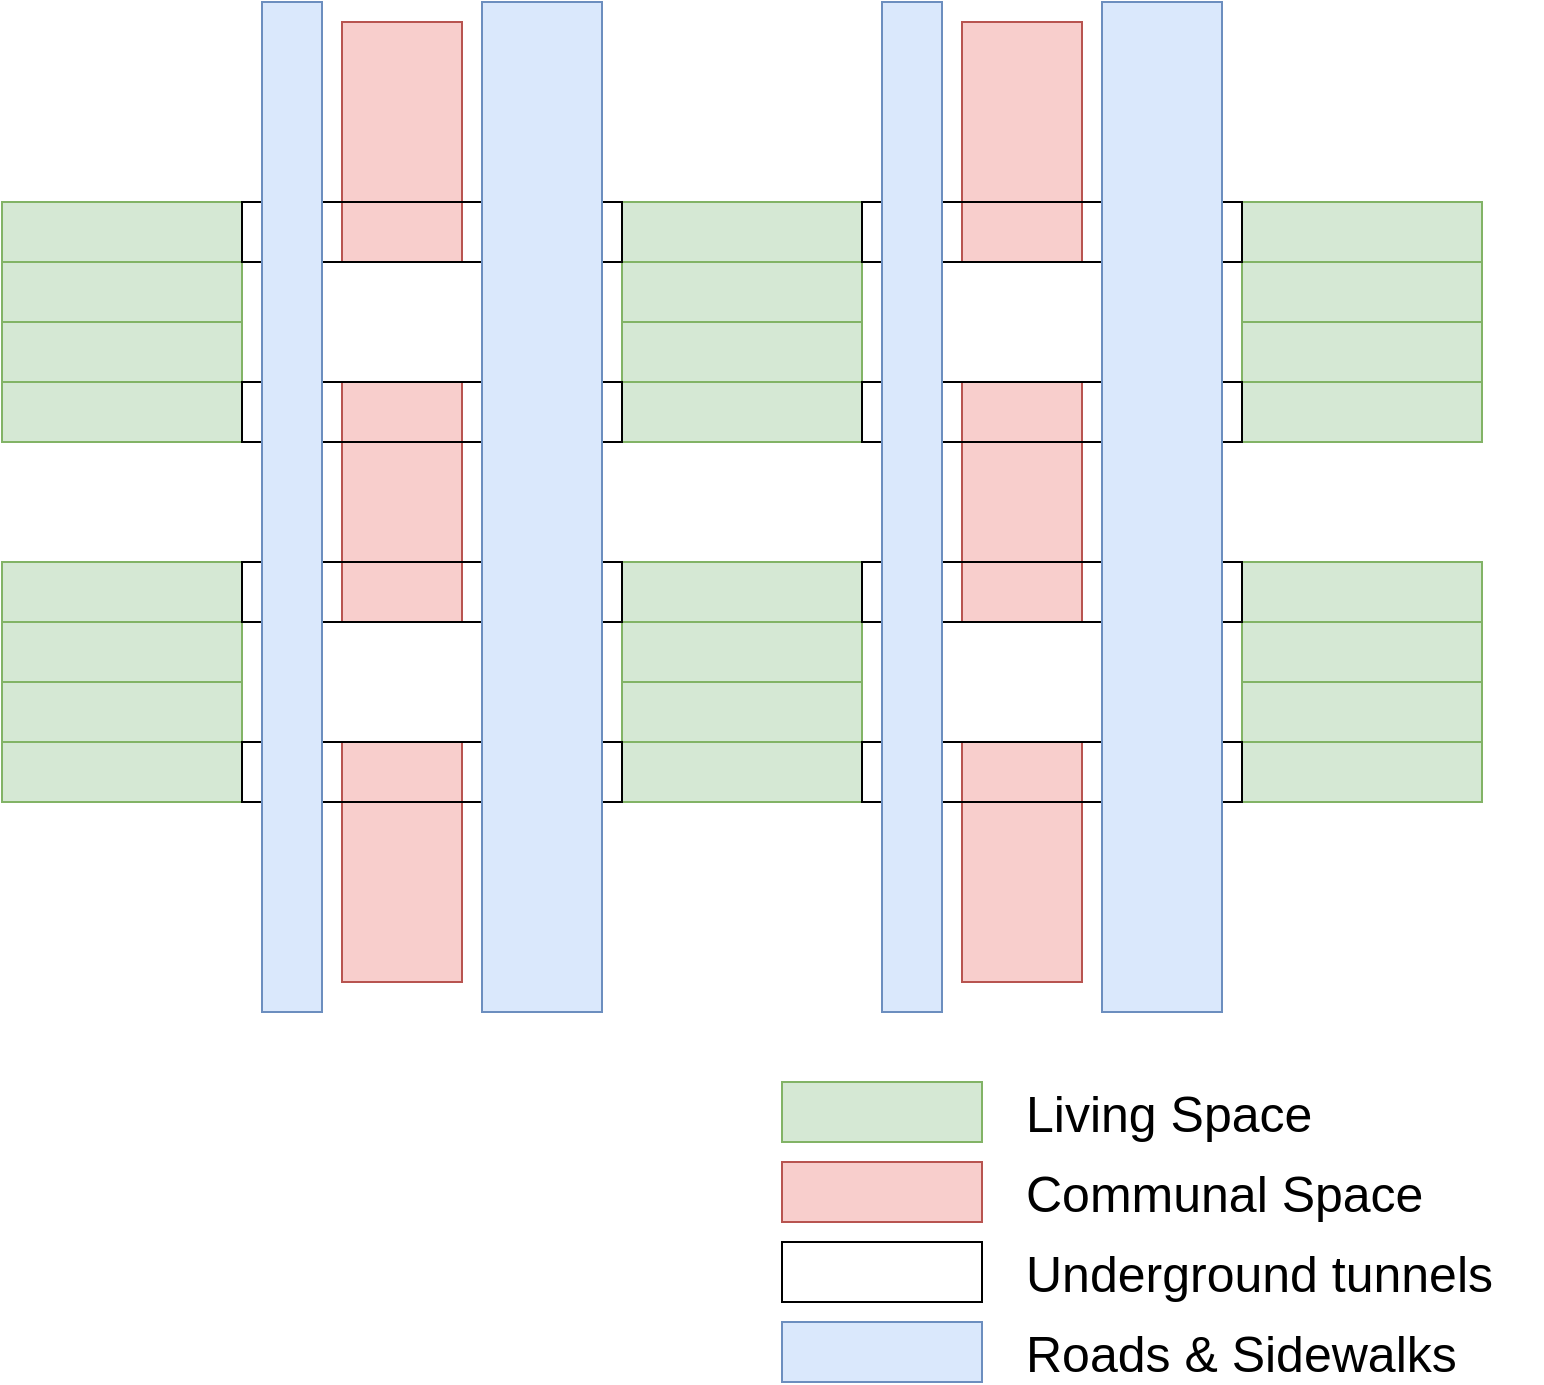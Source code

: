 <mxfile version="25.0.1">
  <diagram name="페이지-1" id="oWXfYZiWqbvz8iyNRieL">
    <mxGraphModel dx="1389" dy="753" grid="1" gridSize="10" guides="1" tooltips="1" connect="1" arrows="1" fold="1" page="1" pageScale="1" pageWidth="827" pageHeight="1169" math="0" shadow="0">
      <root>
        <mxCell id="0" />
        <mxCell id="1" parent="0" />
        <mxCell id="1esONAD8mAj9mF2Wzsjl-4" value="" style="rounded=0;whiteSpace=wrap;html=1;fillColor=#f8cecc;strokeColor=#b85450;" vertex="1" parent="1">
          <mxGeometry x="210" y="170" width="60" height="120" as="geometry" />
        </mxCell>
        <mxCell id="1esONAD8mAj9mF2Wzsjl-5" value="" style="rounded=0;whiteSpace=wrap;html=1;fillColor=#d5e8d4;strokeColor=#82b366;" vertex="1" parent="1">
          <mxGeometry x="350" y="260" width="120" height="30" as="geometry" />
        </mxCell>
        <mxCell id="1esONAD8mAj9mF2Wzsjl-6" value="" style="rounded=0;whiteSpace=wrap;html=1;fillColor=#d5e8d4;strokeColor=#82b366;" vertex="1" parent="1">
          <mxGeometry x="350" y="290" width="120" height="30" as="geometry" />
        </mxCell>
        <mxCell id="1esONAD8mAj9mF2Wzsjl-7" value="" style="rounded=0;whiteSpace=wrap;html=1;fillColor=#d5e8d4;strokeColor=#82b366;" vertex="1" parent="1">
          <mxGeometry x="350" y="320" width="120" height="30" as="geometry" />
        </mxCell>
        <mxCell id="1esONAD8mAj9mF2Wzsjl-8" value="" style="rounded=0;whiteSpace=wrap;html=1;fillColor=#d5e8d4;strokeColor=#82b366;" vertex="1" parent="1">
          <mxGeometry x="350" y="350" width="120" height="30" as="geometry" />
        </mxCell>
        <mxCell id="1esONAD8mAj9mF2Wzsjl-9" value="" style="rounded=0;whiteSpace=wrap;html=1;fillColor=#f8cecc;strokeColor=#b85450;" vertex="1" parent="1">
          <mxGeometry x="210" y="350" width="60" height="120" as="geometry" />
        </mxCell>
        <mxCell id="1esONAD8mAj9mF2Wzsjl-10" value="" style="rounded=0;whiteSpace=wrap;html=1;fillColor=#d5e8d4;strokeColor=#82b366;" vertex="1" parent="1">
          <mxGeometry x="40" y="260" width="120" height="30" as="geometry" />
        </mxCell>
        <mxCell id="1esONAD8mAj9mF2Wzsjl-11" value="" style="rounded=0;whiteSpace=wrap;html=1;fillColor=#d5e8d4;strokeColor=#82b366;" vertex="1" parent="1">
          <mxGeometry x="40" y="290" width="120" height="30" as="geometry" />
        </mxCell>
        <mxCell id="1esONAD8mAj9mF2Wzsjl-12" value="" style="rounded=0;whiteSpace=wrap;html=1;fillColor=#d5e8d4;strokeColor=#82b366;" vertex="1" parent="1">
          <mxGeometry x="40" y="320" width="120" height="30" as="geometry" />
        </mxCell>
        <mxCell id="1esONAD8mAj9mF2Wzsjl-13" value="" style="rounded=0;whiteSpace=wrap;html=1;fillColor=#d5e8d4;strokeColor=#82b366;" vertex="1" parent="1">
          <mxGeometry x="40" y="350" width="120" height="30" as="geometry" />
        </mxCell>
        <mxCell id="1esONAD8mAj9mF2Wzsjl-20" value="" style="rounded=0;whiteSpace=wrap;html=1;fillColor=none;" vertex="1" parent="1">
          <mxGeometry x="160" y="260" width="190" height="30" as="geometry" />
        </mxCell>
        <mxCell id="1esONAD8mAj9mF2Wzsjl-21" value="" style="rounded=0;whiteSpace=wrap;html=1;fillColor=none;" vertex="1" parent="1">
          <mxGeometry x="160" y="350" width="190" height="30" as="geometry" />
        </mxCell>
        <mxCell id="1esONAD8mAj9mF2Wzsjl-22" value="" style="rounded=0;whiteSpace=wrap;html=1;fillColor=#d5e8d4;strokeColor=#82b366;" vertex="1" parent="1">
          <mxGeometry x="350" y="440" width="120" height="30" as="geometry" />
        </mxCell>
        <mxCell id="1esONAD8mAj9mF2Wzsjl-23" value="" style="rounded=0;whiteSpace=wrap;html=1;fillColor=#d5e8d4;strokeColor=#82b366;" vertex="1" parent="1">
          <mxGeometry x="350" y="470" width="120" height="30" as="geometry" />
        </mxCell>
        <mxCell id="1esONAD8mAj9mF2Wzsjl-24" value="" style="rounded=0;whiteSpace=wrap;html=1;fillColor=#d5e8d4;strokeColor=#82b366;" vertex="1" parent="1">
          <mxGeometry x="350" y="500" width="120" height="30" as="geometry" />
        </mxCell>
        <mxCell id="1esONAD8mAj9mF2Wzsjl-25" value="" style="rounded=0;whiteSpace=wrap;html=1;fillColor=#d5e8d4;strokeColor=#82b366;" vertex="1" parent="1">
          <mxGeometry x="350" y="530" width="120" height="30" as="geometry" />
        </mxCell>
        <mxCell id="1esONAD8mAj9mF2Wzsjl-26" value="" style="rounded=0;whiteSpace=wrap;html=1;fillColor=#f8cecc;strokeColor=#b85450;" vertex="1" parent="1">
          <mxGeometry x="210" y="530" width="60" height="120" as="geometry" />
        </mxCell>
        <mxCell id="1esONAD8mAj9mF2Wzsjl-27" value="" style="rounded=0;whiteSpace=wrap;html=1;fillColor=#d5e8d4;strokeColor=#82b366;" vertex="1" parent="1">
          <mxGeometry x="40" y="440" width="120" height="30" as="geometry" />
        </mxCell>
        <mxCell id="1esONAD8mAj9mF2Wzsjl-28" value="" style="rounded=0;whiteSpace=wrap;html=1;fillColor=#d5e8d4;strokeColor=#82b366;" vertex="1" parent="1">
          <mxGeometry x="40" y="470" width="120" height="30" as="geometry" />
        </mxCell>
        <mxCell id="1esONAD8mAj9mF2Wzsjl-29" value="" style="rounded=0;whiteSpace=wrap;html=1;fillColor=#d5e8d4;strokeColor=#82b366;" vertex="1" parent="1">
          <mxGeometry x="40" y="500" width="120" height="30" as="geometry" />
        </mxCell>
        <mxCell id="1esONAD8mAj9mF2Wzsjl-30" value="" style="rounded=0;whiteSpace=wrap;html=1;fillColor=#d5e8d4;strokeColor=#82b366;" vertex="1" parent="1">
          <mxGeometry x="40" y="530" width="120" height="30" as="geometry" />
        </mxCell>
        <mxCell id="1esONAD8mAj9mF2Wzsjl-37" value="" style="rounded=0;whiteSpace=wrap;html=1;fillColor=none;" vertex="1" parent="1">
          <mxGeometry x="160" y="440" width="190" height="30" as="geometry" />
        </mxCell>
        <mxCell id="1esONAD8mAj9mF2Wzsjl-38" value="" style="rounded=0;whiteSpace=wrap;html=1;fillColor=none;" vertex="1" parent="1">
          <mxGeometry x="160" y="530" width="190" height="30" as="geometry" />
        </mxCell>
        <mxCell id="1esONAD8mAj9mF2Wzsjl-39" value="" style="rounded=0;whiteSpace=wrap;html=1;fillColor=#d5e8d4;strokeColor=#82b366;" vertex="1" parent="1">
          <mxGeometry x="430" y="700" width="100" height="30" as="geometry" />
        </mxCell>
        <mxCell id="1esONAD8mAj9mF2Wzsjl-40" value="&lt;font style=&quot;font-size: 25px;&quot;&gt;Living Space&lt;/font&gt;" style="text;html=1;align=left;verticalAlign=middle;whiteSpace=wrap;rounded=0;" vertex="1" parent="1">
          <mxGeometry x="550" y="700" width="190" height="30" as="geometry" />
        </mxCell>
        <mxCell id="1esONAD8mAj9mF2Wzsjl-41" value="" style="rounded=0;whiteSpace=wrap;html=1;fillColor=#f8cecc;strokeColor=#b85450;" vertex="1" parent="1">
          <mxGeometry x="430" y="740" width="100" height="30" as="geometry" />
        </mxCell>
        <mxCell id="1esONAD8mAj9mF2Wzsjl-42" value="&lt;font style=&quot;font-size: 25px;&quot;&gt;Communal Space&lt;/font&gt;" style="text;html=1;align=left;verticalAlign=middle;whiteSpace=wrap;rounded=0;" vertex="1" parent="1">
          <mxGeometry x="550" y="740" width="240" height="30" as="geometry" />
        </mxCell>
        <mxCell id="1esONAD8mAj9mF2Wzsjl-43" value="" style="rounded=0;whiteSpace=wrap;html=1;fillColor=none;" vertex="1" parent="1">
          <mxGeometry x="430" y="780" width="100" height="30" as="geometry" />
        </mxCell>
        <mxCell id="1esONAD8mAj9mF2Wzsjl-44" value="&lt;font style=&quot;font-size: 25px;&quot;&gt;Underground tunnels&lt;/font&gt;" style="text;html=1;align=left;verticalAlign=middle;whiteSpace=wrap;rounded=0;" vertex="1" parent="1">
          <mxGeometry x="550" y="780" width="260" height="30" as="geometry" />
        </mxCell>
        <mxCell id="1esONAD8mAj9mF2Wzsjl-46" value="" style="rounded=0;whiteSpace=wrap;html=1;fillColor=#f8cecc;strokeColor=#b85450;" vertex="1" parent="1">
          <mxGeometry x="520" y="170" width="60" height="120" as="geometry" />
        </mxCell>
        <mxCell id="1esONAD8mAj9mF2Wzsjl-47" value="" style="rounded=0;whiteSpace=wrap;html=1;fillColor=#d5e8d4;strokeColor=#82b366;" vertex="1" parent="1">
          <mxGeometry x="660" y="260" width="120" height="30" as="geometry" />
        </mxCell>
        <mxCell id="1esONAD8mAj9mF2Wzsjl-48" value="" style="rounded=0;whiteSpace=wrap;html=1;fillColor=#d5e8d4;strokeColor=#82b366;" vertex="1" parent="1">
          <mxGeometry x="660" y="290" width="120" height="30" as="geometry" />
        </mxCell>
        <mxCell id="1esONAD8mAj9mF2Wzsjl-49" value="" style="rounded=0;whiteSpace=wrap;html=1;fillColor=#d5e8d4;strokeColor=#82b366;" vertex="1" parent="1">
          <mxGeometry x="660" y="320" width="120" height="30" as="geometry" />
        </mxCell>
        <mxCell id="1esONAD8mAj9mF2Wzsjl-50" value="" style="rounded=0;whiteSpace=wrap;html=1;fillColor=#d5e8d4;strokeColor=#82b366;" vertex="1" parent="1">
          <mxGeometry x="660" y="350" width="120" height="30" as="geometry" />
        </mxCell>
        <mxCell id="1esONAD8mAj9mF2Wzsjl-51" value="" style="rounded=0;whiteSpace=wrap;html=1;fillColor=#f8cecc;strokeColor=#b85450;" vertex="1" parent="1">
          <mxGeometry x="520" y="350" width="60" height="120" as="geometry" />
        </mxCell>
        <mxCell id="1esONAD8mAj9mF2Wzsjl-52" value="" style="rounded=0;whiteSpace=wrap;html=1;fillColor=none;" vertex="1" parent="1">
          <mxGeometry x="470" y="260" width="190" height="30" as="geometry" />
        </mxCell>
        <mxCell id="1esONAD8mAj9mF2Wzsjl-53" value="" style="rounded=0;whiteSpace=wrap;html=1;fillColor=none;" vertex="1" parent="1">
          <mxGeometry x="470" y="350" width="190" height="30" as="geometry" />
        </mxCell>
        <mxCell id="1esONAD8mAj9mF2Wzsjl-54" value="" style="rounded=0;whiteSpace=wrap;html=1;fillColor=#d5e8d4;strokeColor=#82b366;" vertex="1" parent="1">
          <mxGeometry x="660" y="440" width="120" height="30" as="geometry" />
        </mxCell>
        <mxCell id="1esONAD8mAj9mF2Wzsjl-55" value="" style="rounded=0;whiteSpace=wrap;html=1;fillColor=#d5e8d4;strokeColor=#82b366;" vertex="1" parent="1">
          <mxGeometry x="660" y="470" width="120" height="30" as="geometry" />
        </mxCell>
        <mxCell id="1esONAD8mAj9mF2Wzsjl-56" value="" style="rounded=0;whiteSpace=wrap;html=1;fillColor=#d5e8d4;strokeColor=#82b366;" vertex="1" parent="1">
          <mxGeometry x="660" y="500" width="120" height="30" as="geometry" />
        </mxCell>
        <mxCell id="1esONAD8mAj9mF2Wzsjl-57" value="" style="rounded=0;whiteSpace=wrap;html=1;fillColor=#d5e8d4;strokeColor=#82b366;" vertex="1" parent="1">
          <mxGeometry x="660" y="530" width="120" height="30" as="geometry" />
        </mxCell>
        <mxCell id="1esONAD8mAj9mF2Wzsjl-58" value="" style="rounded=0;whiteSpace=wrap;html=1;fillColor=#f8cecc;strokeColor=#b85450;" vertex="1" parent="1">
          <mxGeometry x="520" y="530" width="60" height="120" as="geometry" />
        </mxCell>
        <mxCell id="1esONAD8mAj9mF2Wzsjl-59" value="" style="rounded=0;whiteSpace=wrap;html=1;fillColor=none;" vertex="1" parent="1">
          <mxGeometry x="470" y="440" width="190" height="30" as="geometry" />
        </mxCell>
        <mxCell id="1esONAD8mAj9mF2Wzsjl-60" value="" style="rounded=0;whiteSpace=wrap;html=1;fillColor=none;" vertex="1" parent="1">
          <mxGeometry x="470" y="530" width="190" height="30" as="geometry" />
        </mxCell>
        <mxCell id="1esONAD8mAj9mF2Wzsjl-61" value="" style="rounded=0;whiteSpace=wrap;html=1;fillColor=#dae8fc;strokeColor=#6c8ebf;" vertex="1" parent="1">
          <mxGeometry x="280" y="160" width="60" height="505" as="geometry" />
        </mxCell>
        <mxCell id="1esONAD8mAj9mF2Wzsjl-62" value="" style="rounded=0;whiteSpace=wrap;html=1;fillColor=#dae8fc;strokeColor=#6c8ebf;" vertex="1" parent="1">
          <mxGeometry x="590" y="160" width="60" height="505" as="geometry" />
        </mxCell>
        <mxCell id="1esONAD8mAj9mF2Wzsjl-63" value="" style="rounded=0;whiteSpace=wrap;html=1;fillColor=#dae8fc;strokeColor=#6c8ebf;" vertex="1" parent="1">
          <mxGeometry x="170" y="160" width="30" height="505" as="geometry" />
        </mxCell>
        <mxCell id="1esONAD8mAj9mF2Wzsjl-64" value="" style="rounded=0;whiteSpace=wrap;html=1;fillColor=#dae8fc;strokeColor=#6c8ebf;" vertex="1" parent="1">
          <mxGeometry x="480" y="160" width="30" height="505" as="geometry" />
        </mxCell>
        <mxCell id="1esONAD8mAj9mF2Wzsjl-66" value="" style="rounded=0;whiteSpace=wrap;html=1;fillColor=#dae8fc;strokeColor=#6c8ebf;" vertex="1" parent="1">
          <mxGeometry x="430" y="820" width="100" height="30" as="geometry" />
        </mxCell>
        <mxCell id="1esONAD8mAj9mF2Wzsjl-67" value="&lt;font style=&quot;font-size: 25px;&quot;&gt;Roads &amp;amp; Sidewalks&lt;/font&gt;" style="text;html=1;align=left;verticalAlign=middle;whiteSpace=wrap;rounded=0;" vertex="1" parent="1">
          <mxGeometry x="550" y="820" width="260" height="30" as="geometry" />
        </mxCell>
      </root>
    </mxGraphModel>
  </diagram>
</mxfile>
